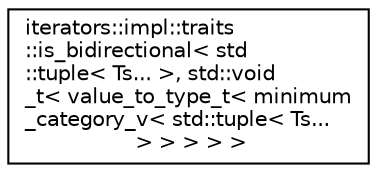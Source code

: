 digraph "Graphical Class Hierarchy"
{
 // INTERACTIVE_SVG=YES
 // LATEX_PDF_SIZE
  edge [fontname="Helvetica",fontsize="10",labelfontname="Helvetica",labelfontsize="10"];
  node [fontname="Helvetica",fontsize="10",shape=record];
  rankdir="LR";
  Node0 [label="iterators::impl::traits\l::is_bidirectional\< std\l::tuple\< Ts... \>, std::void\l_t\< value_to_type_t\< minimum\l_category_v\< std::tuple\< Ts...\l \> \> \> \> \>",height=0.2,width=0.4,color="black", fillcolor="white", style="filled",URL="$structiterators_1_1impl_1_1traits_1_1is__bidirectional_3_01std_1_1tuple_3_01Ts_8_8_8_01_4_00_01s5ba35db71c7493944a53278e77c4b5bd.html",tooltip=" "];
}
